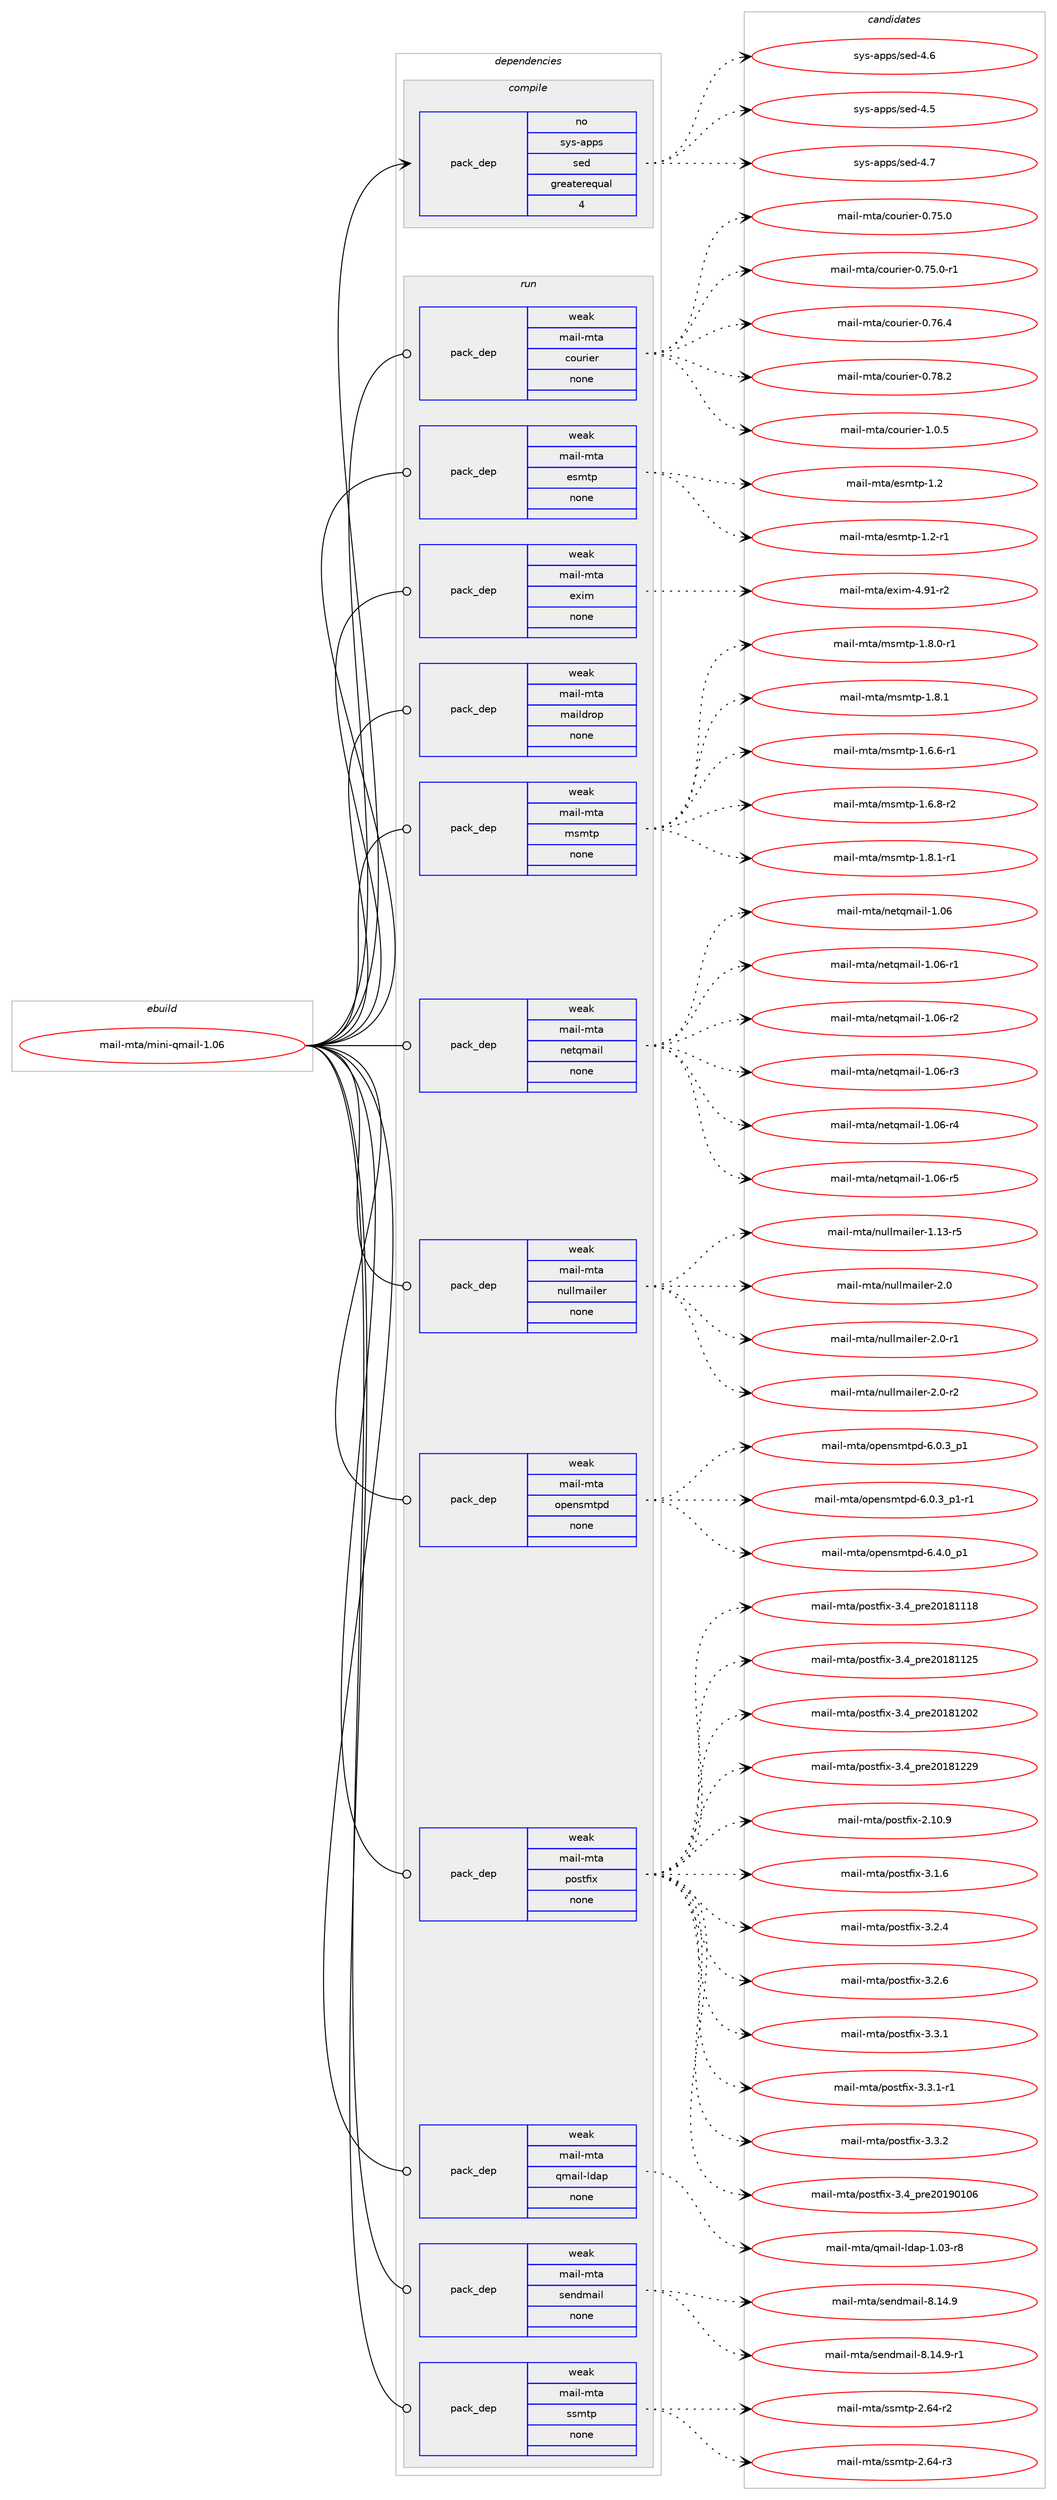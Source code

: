 digraph prolog {

# *************
# Graph options
# *************

newrank=true;
concentrate=true;
compound=true;
graph [rankdir=LR,fontname=Helvetica,fontsize=10,ranksep=1.5];#, ranksep=2.5, nodesep=0.2];
edge  [arrowhead=vee];
node  [fontname=Helvetica,fontsize=10];

# **********
# The ebuild
# **********

subgraph cluster_leftcol {
color=gray;
rank=same;
label=<<i>ebuild</i>>;
id [label="mail-mta/mini-qmail-1.06", color=red, width=4, href="../mail-mta/mini-qmail-1.06.svg"];
}

# ****************
# The dependencies
# ****************

subgraph cluster_midcol {
color=gray;
label=<<i>dependencies</i>>;
subgraph cluster_compile {
fillcolor="#eeeeee";
style=filled;
label=<<i>compile</i>>;
subgraph pack1974 {
dependency2315 [label=<<TABLE BORDER="0" CELLBORDER="1" CELLSPACING="0" CELLPADDING="4" WIDTH="220"><TR><TD ROWSPAN="6" CELLPADDING="30">pack_dep</TD></TR><TR><TD WIDTH="110">no</TD></TR><TR><TD>sys-apps</TD></TR><TR><TD>sed</TD></TR><TR><TD>greaterequal</TD></TR><TR><TD>4</TD></TR></TABLE>>, shape=none, color=blue];
}
id:e -> dependency2315:w [weight=20,style="solid",arrowhead="vee"];
}
subgraph cluster_compileandrun {
fillcolor="#eeeeee";
style=filled;
label=<<i>compile and run</i>>;
}
subgraph cluster_run {
fillcolor="#eeeeee";
style=filled;
label=<<i>run</i>>;
subgraph pack1975 {
dependency2316 [label=<<TABLE BORDER="0" CELLBORDER="1" CELLSPACING="0" CELLPADDING="4" WIDTH="220"><TR><TD ROWSPAN="6" CELLPADDING="30">pack_dep</TD></TR><TR><TD WIDTH="110">weak</TD></TR><TR><TD>mail-mta</TD></TR><TR><TD>courier</TD></TR><TR><TD>none</TD></TR><TR><TD></TD></TR></TABLE>>, shape=none, color=blue];
}
id:e -> dependency2316:w [weight=20,style="solid",arrowhead="odot"];
subgraph pack1976 {
dependency2317 [label=<<TABLE BORDER="0" CELLBORDER="1" CELLSPACING="0" CELLPADDING="4" WIDTH="220"><TR><TD ROWSPAN="6" CELLPADDING="30">pack_dep</TD></TR><TR><TD WIDTH="110">weak</TD></TR><TR><TD>mail-mta</TD></TR><TR><TD>esmtp</TD></TR><TR><TD>none</TD></TR><TR><TD></TD></TR></TABLE>>, shape=none, color=blue];
}
id:e -> dependency2317:w [weight=20,style="solid",arrowhead="odot"];
subgraph pack1977 {
dependency2318 [label=<<TABLE BORDER="0" CELLBORDER="1" CELLSPACING="0" CELLPADDING="4" WIDTH="220"><TR><TD ROWSPAN="6" CELLPADDING="30">pack_dep</TD></TR><TR><TD WIDTH="110">weak</TD></TR><TR><TD>mail-mta</TD></TR><TR><TD>exim</TD></TR><TR><TD>none</TD></TR><TR><TD></TD></TR></TABLE>>, shape=none, color=blue];
}
id:e -> dependency2318:w [weight=20,style="solid",arrowhead="odot"];
subgraph pack1978 {
dependency2319 [label=<<TABLE BORDER="0" CELLBORDER="1" CELLSPACING="0" CELLPADDING="4" WIDTH="220"><TR><TD ROWSPAN="6" CELLPADDING="30">pack_dep</TD></TR><TR><TD WIDTH="110">weak</TD></TR><TR><TD>mail-mta</TD></TR><TR><TD>maildrop</TD></TR><TR><TD>none</TD></TR><TR><TD></TD></TR></TABLE>>, shape=none, color=blue];
}
id:e -> dependency2319:w [weight=20,style="solid",arrowhead="odot"];
subgraph pack1979 {
dependency2320 [label=<<TABLE BORDER="0" CELLBORDER="1" CELLSPACING="0" CELLPADDING="4" WIDTH="220"><TR><TD ROWSPAN="6" CELLPADDING="30">pack_dep</TD></TR><TR><TD WIDTH="110">weak</TD></TR><TR><TD>mail-mta</TD></TR><TR><TD>msmtp</TD></TR><TR><TD>none</TD></TR><TR><TD></TD></TR></TABLE>>, shape=none, color=blue];
}
id:e -> dependency2320:w [weight=20,style="solid",arrowhead="odot"];
subgraph pack1980 {
dependency2321 [label=<<TABLE BORDER="0" CELLBORDER="1" CELLSPACING="0" CELLPADDING="4" WIDTH="220"><TR><TD ROWSPAN="6" CELLPADDING="30">pack_dep</TD></TR><TR><TD WIDTH="110">weak</TD></TR><TR><TD>mail-mta</TD></TR><TR><TD>netqmail</TD></TR><TR><TD>none</TD></TR><TR><TD></TD></TR></TABLE>>, shape=none, color=blue];
}
id:e -> dependency2321:w [weight=20,style="solid",arrowhead="odot"];
subgraph pack1981 {
dependency2322 [label=<<TABLE BORDER="0" CELLBORDER="1" CELLSPACING="0" CELLPADDING="4" WIDTH="220"><TR><TD ROWSPAN="6" CELLPADDING="30">pack_dep</TD></TR><TR><TD WIDTH="110">weak</TD></TR><TR><TD>mail-mta</TD></TR><TR><TD>nullmailer</TD></TR><TR><TD>none</TD></TR><TR><TD></TD></TR></TABLE>>, shape=none, color=blue];
}
id:e -> dependency2322:w [weight=20,style="solid",arrowhead="odot"];
subgraph pack1982 {
dependency2323 [label=<<TABLE BORDER="0" CELLBORDER="1" CELLSPACING="0" CELLPADDING="4" WIDTH="220"><TR><TD ROWSPAN="6" CELLPADDING="30">pack_dep</TD></TR><TR><TD WIDTH="110">weak</TD></TR><TR><TD>mail-mta</TD></TR><TR><TD>opensmtpd</TD></TR><TR><TD>none</TD></TR><TR><TD></TD></TR></TABLE>>, shape=none, color=blue];
}
id:e -> dependency2323:w [weight=20,style="solid",arrowhead="odot"];
subgraph pack1983 {
dependency2324 [label=<<TABLE BORDER="0" CELLBORDER="1" CELLSPACING="0" CELLPADDING="4" WIDTH="220"><TR><TD ROWSPAN="6" CELLPADDING="30">pack_dep</TD></TR><TR><TD WIDTH="110">weak</TD></TR><TR><TD>mail-mta</TD></TR><TR><TD>postfix</TD></TR><TR><TD>none</TD></TR><TR><TD></TD></TR></TABLE>>, shape=none, color=blue];
}
id:e -> dependency2324:w [weight=20,style="solid",arrowhead="odot"];
subgraph pack1984 {
dependency2325 [label=<<TABLE BORDER="0" CELLBORDER="1" CELLSPACING="0" CELLPADDING="4" WIDTH="220"><TR><TD ROWSPAN="6" CELLPADDING="30">pack_dep</TD></TR><TR><TD WIDTH="110">weak</TD></TR><TR><TD>mail-mta</TD></TR><TR><TD>qmail-ldap</TD></TR><TR><TD>none</TD></TR><TR><TD></TD></TR></TABLE>>, shape=none, color=blue];
}
id:e -> dependency2325:w [weight=20,style="solid",arrowhead="odot"];
subgraph pack1985 {
dependency2326 [label=<<TABLE BORDER="0" CELLBORDER="1" CELLSPACING="0" CELLPADDING="4" WIDTH="220"><TR><TD ROWSPAN="6" CELLPADDING="30">pack_dep</TD></TR><TR><TD WIDTH="110">weak</TD></TR><TR><TD>mail-mta</TD></TR><TR><TD>sendmail</TD></TR><TR><TD>none</TD></TR><TR><TD></TD></TR></TABLE>>, shape=none, color=blue];
}
id:e -> dependency2326:w [weight=20,style="solid",arrowhead="odot"];
subgraph pack1986 {
dependency2327 [label=<<TABLE BORDER="0" CELLBORDER="1" CELLSPACING="0" CELLPADDING="4" WIDTH="220"><TR><TD ROWSPAN="6" CELLPADDING="30">pack_dep</TD></TR><TR><TD WIDTH="110">weak</TD></TR><TR><TD>mail-mta</TD></TR><TR><TD>ssmtp</TD></TR><TR><TD>none</TD></TR><TR><TD></TD></TR></TABLE>>, shape=none, color=blue];
}
id:e -> dependency2327:w [weight=20,style="solid",arrowhead="odot"];
}
}

# **************
# The candidates
# **************

subgraph cluster_choices {
rank=same;
color=gray;
label=<<i>candidates</i>>;

subgraph choice1974 {
color=black;
nodesep=1;
choice11512111545971121121154711510110045524654 [label="sys-apps/sed-4.6", color=red, width=4,href="../sys-apps/sed-4.6.svg"];
choice11512111545971121121154711510110045524653 [label="sys-apps/sed-4.5", color=red, width=4,href="../sys-apps/sed-4.5.svg"];
choice11512111545971121121154711510110045524655 [label="sys-apps/sed-4.7", color=red, width=4,href="../sys-apps/sed-4.7.svg"];
dependency2315:e -> choice11512111545971121121154711510110045524654:w [style=dotted,weight="100"];
dependency2315:e -> choice11512111545971121121154711510110045524653:w [style=dotted,weight="100"];
dependency2315:e -> choice11512111545971121121154711510110045524655:w [style=dotted,weight="100"];
}
subgraph choice1975 {
color=black;
nodesep=1;
choice109971051084510911697479911111711410510111445484655534648 [label="mail-mta/courier-0.75.0", color=red, width=4,href="../mail-mta/courier-0.75.0.svg"];
choice1099710510845109116974799111117114105101114454846555346484511449 [label="mail-mta/courier-0.75.0-r1", color=red, width=4,href="../mail-mta/courier-0.75.0-r1.svg"];
choice109971051084510911697479911111711410510111445484655544652 [label="mail-mta/courier-0.76.4", color=red, width=4,href="../mail-mta/courier-0.76.4.svg"];
choice109971051084510911697479911111711410510111445484655564650 [label="mail-mta/courier-0.78.2", color=red, width=4,href="../mail-mta/courier-0.78.2.svg"];
choice1099710510845109116974799111117114105101114454946484653 [label="mail-mta/courier-1.0.5", color=red, width=4,href="../mail-mta/courier-1.0.5.svg"];
dependency2316:e -> choice109971051084510911697479911111711410510111445484655534648:w [style=dotted,weight="100"];
dependency2316:e -> choice1099710510845109116974799111117114105101114454846555346484511449:w [style=dotted,weight="100"];
dependency2316:e -> choice109971051084510911697479911111711410510111445484655544652:w [style=dotted,weight="100"];
dependency2316:e -> choice109971051084510911697479911111711410510111445484655564650:w [style=dotted,weight="100"];
dependency2316:e -> choice1099710510845109116974799111117114105101114454946484653:w [style=dotted,weight="100"];
}
subgraph choice1976 {
color=black;
nodesep=1;
choice1099710510845109116974710111510911611245494650 [label="mail-mta/esmtp-1.2", color=red, width=4,href="../mail-mta/esmtp-1.2.svg"];
choice10997105108451091169747101115109116112454946504511449 [label="mail-mta/esmtp-1.2-r1", color=red, width=4,href="../mail-mta/esmtp-1.2-r1.svg"];
dependency2317:e -> choice1099710510845109116974710111510911611245494650:w [style=dotted,weight="100"];
dependency2317:e -> choice10997105108451091169747101115109116112454946504511449:w [style=dotted,weight="100"];
}
subgraph choice1977 {
color=black;
nodesep=1;
choice1099710510845109116974710112010510945524657494511450 [label="mail-mta/exim-4.91-r2", color=red, width=4,href="../mail-mta/exim-4.91-r2.svg"];
dependency2318:e -> choice1099710510845109116974710112010510945524657494511450:w [style=dotted,weight="100"];
}
subgraph choice1978 {
color=black;
nodesep=1;
}
subgraph choice1979 {
color=black;
nodesep=1;
choice109971051084510911697471091151091161124549465646484511449 [label="mail-mta/msmtp-1.8.0-r1", color=red, width=4,href="../mail-mta/msmtp-1.8.0-r1.svg"];
choice10997105108451091169747109115109116112454946564649 [label="mail-mta/msmtp-1.8.1", color=red, width=4,href="../mail-mta/msmtp-1.8.1.svg"];
choice109971051084510911697471091151091161124549465446544511449 [label="mail-mta/msmtp-1.6.6-r1", color=red, width=4,href="../mail-mta/msmtp-1.6.6-r1.svg"];
choice109971051084510911697471091151091161124549465446564511450 [label="mail-mta/msmtp-1.6.8-r2", color=red, width=4,href="../mail-mta/msmtp-1.6.8-r2.svg"];
choice109971051084510911697471091151091161124549465646494511449 [label="mail-mta/msmtp-1.8.1-r1", color=red, width=4,href="../mail-mta/msmtp-1.8.1-r1.svg"];
dependency2320:e -> choice109971051084510911697471091151091161124549465646484511449:w [style=dotted,weight="100"];
dependency2320:e -> choice10997105108451091169747109115109116112454946564649:w [style=dotted,weight="100"];
dependency2320:e -> choice109971051084510911697471091151091161124549465446544511449:w [style=dotted,weight="100"];
dependency2320:e -> choice109971051084510911697471091151091161124549465446564511450:w [style=dotted,weight="100"];
dependency2320:e -> choice109971051084510911697471091151091161124549465646494511449:w [style=dotted,weight="100"];
}
subgraph choice1980 {
color=black;
nodesep=1;
choice10997105108451091169747110101116113109971051084549464854 [label="mail-mta/netqmail-1.06", color=red, width=4,href="../mail-mta/netqmail-1.06.svg"];
choice109971051084510911697471101011161131099710510845494648544511449 [label="mail-mta/netqmail-1.06-r1", color=red, width=4,href="../mail-mta/netqmail-1.06-r1.svg"];
choice109971051084510911697471101011161131099710510845494648544511450 [label="mail-mta/netqmail-1.06-r2", color=red, width=4,href="../mail-mta/netqmail-1.06-r2.svg"];
choice109971051084510911697471101011161131099710510845494648544511451 [label="mail-mta/netqmail-1.06-r3", color=red, width=4,href="../mail-mta/netqmail-1.06-r3.svg"];
choice109971051084510911697471101011161131099710510845494648544511452 [label="mail-mta/netqmail-1.06-r4", color=red, width=4,href="../mail-mta/netqmail-1.06-r4.svg"];
choice109971051084510911697471101011161131099710510845494648544511453 [label="mail-mta/netqmail-1.06-r5", color=red, width=4,href="../mail-mta/netqmail-1.06-r5.svg"];
dependency2321:e -> choice10997105108451091169747110101116113109971051084549464854:w [style=dotted,weight="100"];
dependency2321:e -> choice109971051084510911697471101011161131099710510845494648544511449:w [style=dotted,weight="100"];
dependency2321:e -> choice109971051084510911697471101011161131099710510845494648544511450:w [style=dotted,weight="100"];
dependency2321:e -> choice109971051084510911697471101011161131099710510845494648544511451:w [style=dotted,weight="100"];
dependency2321:e -> choice109971051084510911697471101011161131099710510845494648544511452:w [style=dotted,weight="100"];
dependency2321:e -> choice109971051084510911697471101011161131099710510845494648544511453:w [style=dotted,weight="100"];
}
subgraph choice1981 {
color=black;
nodesep=1;
choice109971051084510911697471101171081081099710510810111445494649514511453 [label="mail-mta/nullmailer-1.13-r5", color=red, width=4,href="../mail-mta/nullmailer-1.13-r5.svg"];
choice109971051084510911697471101171081081099710510810111445504648 [label="mail-mta/nullmailer-2.0", color=red, width=4,href="../mail-mta/nullmailer-2.0.svg"];
choice1099710510845109116974711011710810810997105108101114455046484511449 [label="mail-mta/nullmailer-2.0-r1", color=red, width=4,href="../mail-mta/nullmailer-2.0-r1.svg"];
choice1099710510845109116974711011710810810997105108101114455046484511450 [label="mail-mta/nullmailer-2.0-r2", color=red, width=4,href="../mail-mta/nullmailer-2.0-r2.svg"];
dependency2322:e -> choice109971051084510911697471101171081081099710510810111445494649514511453:w [style=dotted,weight="100"];
dependency2322:e -> choice109971051084510911697471101171081081099710510810111445504648:w [style=dotted,weight="100"];
dependency2322:e -> choice1099710510845109116974711011710810810997105108101114455046484511449:w [style=dotted,weight="100"];
dependency2322:e -> choice1099710510845109116974711011710810810997105108101114455046484511450:w [style=dotted,weight="100"];
}
subgraph choice1982 {
color=black;
nodesep=1;
choice109971051084510911697471111121011101151091161121004554464846519511249 [label="mail-mta/opensmtpd-6.0.3_p1", color=red, width=4,href="../mail-mta/opensmtpd-6.0.3_p1.svg"];
choice1099710510845109116974711111210111011510911611210045544648465195112494511449 [label="mail-mta/opensmtpd-6.0.3_p1-r1", color=red, width=4,href="../mail-mta/opensmtpd-6.0.3_p1-r1.svg"];
choice109971051084510911697471111121011101151091161121004554465246489511249 [label="mail-mta/opensmtpd-6.4.0_p1", color=red, width=4,href="../mail-mta/opensmtpd-6.4.0_p1.svg"];
dependency2323:e -> choice109971051084510911697471111121011101151091161121004554464846519511249:w [style=dotted,weight="100"];
dependency2323:e -> choice1099710510845109116974711111210111011510911611210045544648465195112494511449:w [style=dotted,weight="100"];
dependency2323:e -> choice109971051084510911697471111121011101151091161121004554465246489511249:w [style=dotted,weight="100"];
}
subgraph choice1983 {
color=black;
nodesep=1;
choice1099710510845109116974711211111511610210512045514652951121141015048495649494956 [label="mail-mta/postfix-3.4_pre20181118", color=red, width=4,href="../mail-mta/postfix-3.4_pre20181118.svg"];
choice1099710510845109116974711211111511610210512045514652951121141015048495649495053 [label="mail-mta/postfix-3.4_pre20181125", color=red, width=4,href="../mail-mta/postfix-3.4_pre20181125.svg"];
choice1099710510845109116974711211111511610210512045514652951121141015048495649504850 [label="mail-mta/postfix-3.4_pre20181202", color=red, width=4,href="../mail-mta/postfix-3.4_pre20181202.svg"];
choice1099710510845109116974711211111511610210512045514652951121141015048495649505057 [label="mail-mta/postfix-3.4_pre20181229", color=red, width=4,href="../mail-mta/postfix-3.4_pre20181229.svg"];
choice1099710510845109116974711211111511610210512045504649484657 [label="mail-mta/postfix-2.10.9", color=red, width=4,href="../mail-mta/postfix-2.10.9.svg"];
choice10997105108451091169747112111115116102105120455146494654 [label="mail-mta/postfix-3.1.6", color=red, width=4,href="../mail-mta/postfix-3.1.6.svg"];
choice10997105108451091169747112111115116102105120455146504652 [label="mail-mta/postfix-3.2.4", color=red, width=4,href="../mail-mta/postfix-3.2.4.svg"];
choice10997105108451091169747112111115116102105120455146504654 [label="mail-mta/postfix-3.2.6", color=red, width=4,href="../mail-mta/postfix-3.2.6.svg"];
choice10997105108451091169747112111115116102105120455146514649 [label="mail-mta/postfix-3.3.1", color=red, width=4,href="../mail-mta/postfix-3.3.1.svg"];
choice109971051084510911697471121111151161021051204551465146494511449 [label="mail-mta/postfix-3.3.1-r1", color=red, width=4,href="../mail-mta/postfix-3.3.1-r1.svg"];
choice10997105108451091169747112111115116102105120455146514650 [label="mail-mta/postfix-3.3.2", color=red, width=4,href="../mail-mta/postfix-3.3.2.svg"];
choice1099710510845109116974711211111511610210512045514652951121141015048495748494854 [label="mail-mta/postfix-3.4_pre20190106", color=red, width=4,href="../mail-mta/postfix-3.4_pre20190106.svg"];
dependency2324:e -> choice1099710510845109116974711211111511610210512045514652951121141015048495649494956:w [style=dotted,weight="100"];
dependency2324:e -> choice1099710510845109116974711211111511610210512045514652951121141015048495649495053:w [style=dotted,weight="100"];
dependency2324:e -> choice1099710510845109116974711211111511610210512045514652951121141015048495649504850:w [style=dotted,weight="100"];
dependency2324:e -> choice1099710510845109116974711211111511610210512045514652951121141015048495649505057:w [style=dotted,weight="100"];
dependency2324:e -> choice1099710510845109116974711211111511610210512045504649484657:w [style=dotted,weight="100"];
dependency2324:e -> choice10997105108451091169747112111115116102105120455146494654:w [style=dotted,weight="100"];
dependency2324:e -> choice10997105108451091169747112111115116102105120455146504652:w [style=dotted,weight="100"];
dependency2324:e -> choice10997105108451091169747112111115116102105120455146504654:w [style=dotted,weight="100"];
dependency2324:e -> choice10997105108451091169747112111115116102105120455146514649:w [style=dotted,weight="100"];
dependency2324:e -> choice109971051084510911697471121111151161021051204551465146494511449:w [style=dotted,weight="100"];
dependency2324:e -> choice10997105108451091169747112111115116102105120455146514650:w [style=dotted,weight="100"];
dependency2324:e -> choice1099710510845109116974711211111511610210512045514652951121141015048495748494854:w [style=dotted,weight="100"];
}
subgraph choice1984 {
color=black;
nodesep=1;
choice1099710510845109116974711310997105108451081009711245494648514511456 [label="mail-mta/qmail-ldap-1.03-r8", color=red, width=4,href="../mail-mta/qmail-ldap-1.03-r8.svg"];
dependency2325:e -> choice1099710510845109116974711310997105108451081009711245494648514511456:w [style=dotted,weight="100"];
}
subgraph choice1985 {
color=black;
nodesep=1;
choice109971051084510911697471151011101001099710510845564649524657 [label="mail-mta/sendmail-8.14.9", color=red, width=4,href="../mail-mta/sendmail-8.14.9.svg"];
choice1099710510845109116974711510111010010997105108455646495246574511449 [label="mail-mta/sendmail-8.14.9-r1", color=red, width=4,href="../mail-mta/sendmail-8.14.9-r1.svg"];
dependency2326:e -> choice109971051084510911697471151011101001099710510845564649524657:w [style=dotted,weight="100"];
dependency2326:e -> choice1099710510845109116974711510111010010997105108455646495246574511449:w [style=dotted,weight="100"];
}
subgraph choice1986 {
color=black;
nodesep=1;
choice1099710510845109116974711511510911611245504654524511450 [label="mail-mta/ssmtp-2.64-r2", color=red, width=4,href="../mail-mta/ssmtp-2.64-r2.svg"];
choice1099710510845109116974711511510911611245504654524511451 [label="mail-mta/ssmtp-2.64-r3", color=red, width=4,href="../mail-mta/ssmtp-2.64-r3.svg"];
dependency2327:e -> choice1099710510845109116974711511510911611245504654524511450:w [style=dotted,weight="100"];
dependency2327:e -> choice1099710510845109116974711511510911611245504654524511451:w [style=dotted,weight="100"];
}
}

}
